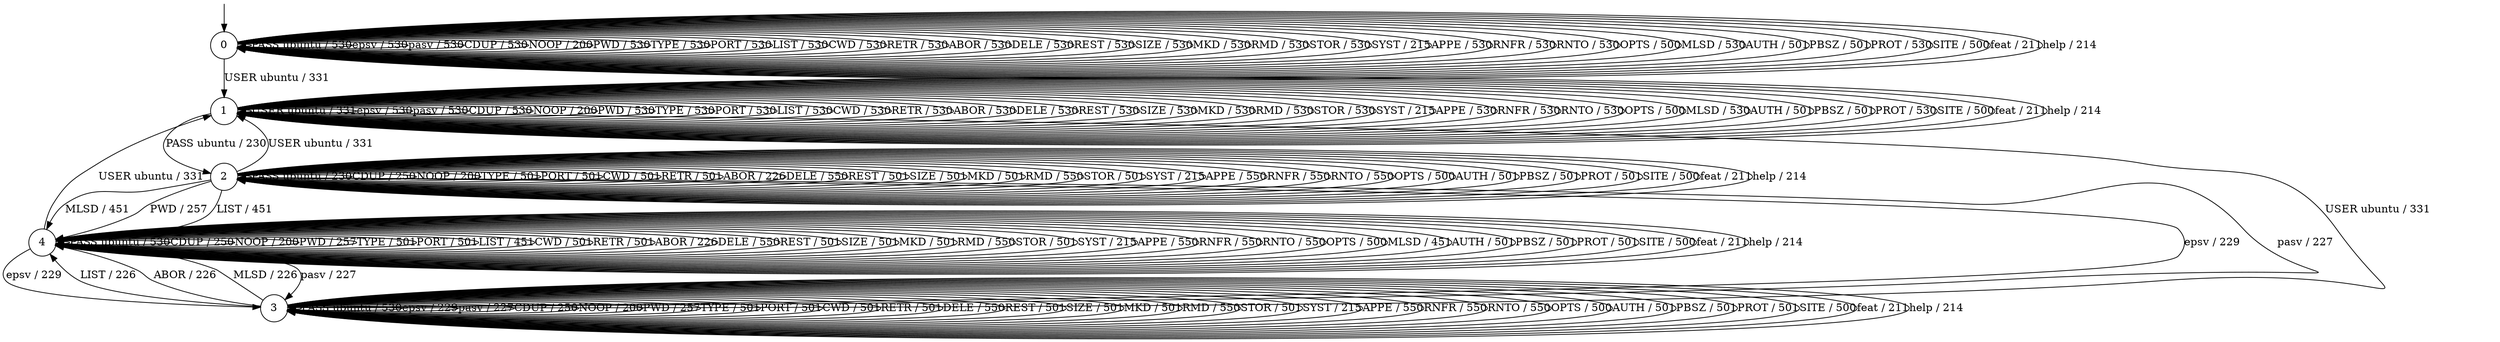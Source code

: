 digraph g {

	s0 [shape="circle" label="0"];
	s1 [shape="circle" label="1"];
	s2 [shape="circle" label="2"];
	s3 [shape="circle" label="3"];
	s4 [shape="circle" label="4"];
	s0 -> s1 [label="USER ubuntu / 331"];
	s0 -> s0 [label="PASS ubuntu / 530"];
	s0 -> s0 [label="epsv / 530"];
	s0 -> s0 [label="pasv / 530"];
	s0 -> s0 [label="CDUP / 530"];
	s0 -> s0 [label="NOOP / 200"];
	s0 -> s0 [label="PWD / 530"];
	s0 -> s0 [label="TYPE / 530"];
	s0 -> s0 [label="PORT / 530"];
	s0 -> s0 [label="LIST / 530"];
	s0 -> s0 [label="CWD / 530"];
	s0 -> s0 [label="RETR / 530"];
	s0 -> s0 [label="ABOR / 530"];
	s0 -> s0 [label="DELE / 530"];
	s0 -> s0 [label="REST / 530"];
	s0 -> s0 [label="SIZE / 530"];
	s0 -> s0 [label="MKD / 530"];
	s0 -> s0 [label="RMD / 530"];
	s0 -> s0 [label="STOR / 530"];
	s0 -> s0 [label="SYST / 215"];
	s0 -> s0 [label="APPE / 530"];
	s0 -> s0 [label="RNFR / 530"];
	s0 -> s0 [label="RNTO / 530"];
	s0 -> s0 [label="OPTS / 500"];
	s0 -> s0 [label="MLSD / 530"];
	s0 -> s0 [label="AUTH / 501"];
	s0 -> s0 [label="PBSZ / 501"];
	s0 -> s0 [label="PROT / 530"];
	s0 -> s0 [label="SITE / 500"];
	s0 -> s0 [label="feat / 211"];
	s0 -> s0 [label="help / 214"];
	s1 -> s1 [label="USER ubuntu / 331"];
	s1 -> s2 [label="PASS ubuntu / 230"];
	s1 -> s1 [label="epsv / 530"];
	s1 -> s1 [label="pasv / 530"];
	s1 -> s1 [label="CDUP / 530"];
	s1 -> s1 [label="NOOP / 200"];
	s1 -> s1 [label="PWD / 530"];
	s1 -> s1 [label="TYPE / 530"];
	s1 -> s1 [label="PORT / 530"];
	s1 -> s1 [label="LIST / 530"];
	s1 -> s1 [label="CWD / 530"];
	s1 -> s1 [label="RETR / 530"];
	s1 -> s1 [label="ABOR / 530"];
	s1 -> s1 [label="DELE / 530"];
	s1 -> s1 [label="REST / 530"];
	s1 -> s1 [label="SIZE / 530"];
	s1 -> s1 [label="MKD / 530"];
	s1 -> s1 [label="RMD / 530"];
	s1 -> s1 [label="STOR / 530"];
	s1 -> s1 [label="SYST / 215"];
	s1 -> s1 [label="APPE / 530"];
	s1 -> s1 [label="RNFR / 530"];
	s1 -> s1 [label="RNTO / 530"];
	s1 -> s1 [label="OPTS / 500"];
	s1 -> s1 [label="MLSD / 530"];
	s1 -> s1 [label="AUTH / 501"];
	s1 -> s1 [label="PBSZ / 501"];
	s1 -> s1 [label="PROT / 530"];
	s1 -> s1 [label="SITE / 500"];
	s1 -> s1 [label="feat / 211"];
	s1 -> s1 [label="help / 214"];
	s2 -> s1 [label="USER ubuntu / 331"];
	s2 -> s2 [label="PASS ubuntu / 230"];
	s2 -> s3 [label="epsv / 229"];
	s2 -> s3 [label="pasv / 227"];
	s2 -> s2 [label="CDUP / 250"];
	s2 -> s2 [label="NOOP / 200"];
	s2 -> s4 [label="PWD / 257"];
	s2 -> s2 [label="TYPE / 501"];
	s2 -> s2 [label="PORT / 501"];
	s2 -> s4 [label="LIST / 451"];
	s2 -> s2 [label="CWD / 501"];
	s2 -> s2 [label="RETR / 501"];
	s2 -> s2 [label="ABOR / 226"];
	s2 -> s2 [label="DELE / 550"];
	s2 -> s2 [label="REST / 501"];
	s2 -> s2 [label="SIZE / 501"];
	s2 -> s2 [label="MKD / 501"];
	s2 -> s2 [label="RMD / 550"];
	s2 -> s2 [label="STOR / 501"];
	s2 -> s2 [label="SYST / 215"];
	s2 -> s2 [label="APPE / 550"];
	s2 -> s2 [label="RNFR / 550"];
	s2 -> s2 [label="RNTO / 550"];
	s2 -> s2 [label="OPTS / 500"];
	s2 -> s4 [label="MLSD / 451"];
	s2 -> s2 [label="AUTH / 501"];
	s2 -> s2 [label="PBSZ / 501"];
	s2 -> s2 [label="PROT / 501"];
	s2 -> s2 [label="SITE / 500"];
	s2 -> s2 [label="feat / 211"];
	s2 -> s2 [label="help / 214"];
	s3 -> s1 [label="USER ubuntu / 331"];
	s3 -> s3 [label="PASS ubuntu / 530"];
	s3 -> s3 [label="epsv / 229"];
	s3 -> s3 [label="pasv / 227"];
	s3 -> s3 [label="CDUP / 250"];
	s3 -> s3 [label="NOOP / 200"];
	s3 -> s3 [label="PWD / 257"];
	s3 -> s3 [label="TYPE / 501"];
	s3 -> s3 [label="PORT / 501"];
	s3 -> s4 [label="LIST / 226"];
	s3 -> s3 [label="CWD / 501"];
	s3 -> s3 [label="RETR / 501"];
	s3 -> s4 [label="ABOR / 226"];
	s3 -> s3 [label="DELE / 550"];
	s3 -> s3 [label="REST / 501"];
	s3 -> s3 [label="SIZE / 501"];
	s3 -> s3 [label="MKD / 501"];
	s3 -> s3 [label="RMD / 550"];
	s3 -> s3 [label="STOR / 501"];
	s3 -> s3 [label="SYST / 215"];
	s3 -> s3 [label="APPE / 550"];
	s3 -> s3 [label="RNFR / 550"];
	s3 -> s3 [label="RNTO / 550"];
	s3 -> s3 [label="OPTS / 500"];
	s3 -> s4 [label="MLSD / 226"];
	s3 -> s3 [label="AUTH / 501"];
	s3 -> s3 [label="PBSZ / 501"];
	s3 -> s3 [label="PROT / 501"];
	s3 -> s3 [label="SITE / 500"];
	s3 -> s3 [label="feat / 211"];
	s3 -> s3 [label="help / 214"];
	s4 -> s1 [label="USER ubuntu / 331"];
	s4 -> s4 [label="PASS ubuntu / 530"];
	s4 -> s3 [label="epsv / 229"];
	s4 -> s3 [label="pasv / 227"];
	s4 -> s4 [label="CDUP / 250"];
	s4 -> s4 [label="NOOP / 200"];
	s4 -> s4 [label="PWD / 257"];
	s4 -> s4 [label="TYPE / 501"];
	s4 -> s4 [label="PORT / 501"];
	s4 -> s4 [label="LIST / 451"];
	s4 -> s4 [label="CWD / 501"];
	s4 -> s4 [label="RETR / 501"];
	s4 -> s4 [label="ABOR / 226"];
	s4 -> s4 [label="DELE / 550"];
	s4 -> s4 [label="REST / 501"];
	s4 -> s4 [label="SIZE / 501"];
	s4 -> s4 [label="MKD / 501"];
	s4 -> s4 [label="RMD / 550"];
	s4 -> s4 [label="STOR / 501"];
	s4 -> s4 [label="SYST / 215"];
	s4 -> s4 [label="APPE / 550"];
	s4 -> s4 [label="RNFR / 550"];
	s4 -> s4 [label="RNTO / 550"];
	s4 -> s4 [label="OPTS / 500"];
	s4 -> s4 [label="MLSD / 451"];
	s4 -> s4 [label="AUTH / 501"];
	s4 -> s4 [label="PBSZ / 501"];
	s4 -> s4 [label="PROT / 501"];
	s4 -> s4 [label="SITE / 500"];
	s4 -> s4 [label="feat / 211"];
	s4 -> s4 [label="help / 214"];

__start0 [label="" shape="none" width="0" height="0"];
__start0 -> s0;

}
